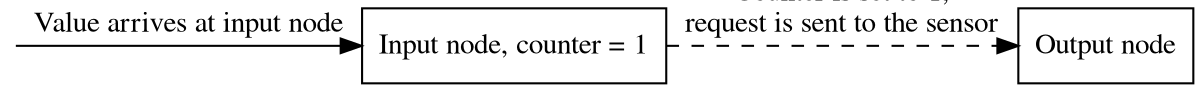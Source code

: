 digraph G
{
                node [fontname="Times Roman", shape=rectangle]
                edge [color=black, fontname="Times Roman"]

                FromNode [label="", color=white, shape=point]
                InputNode [label="Input node, counter = 1"]
                OutputNode [label="Output node"]

                {rank=same; FromNode InputNode OutputNode}
                
                FromNode->InputNode [label="Value arrives at input node"]
                InputNode->OutputNode [label="Counter is set to 1,\nrequest is sent to the sensor", style=dashed]
}
